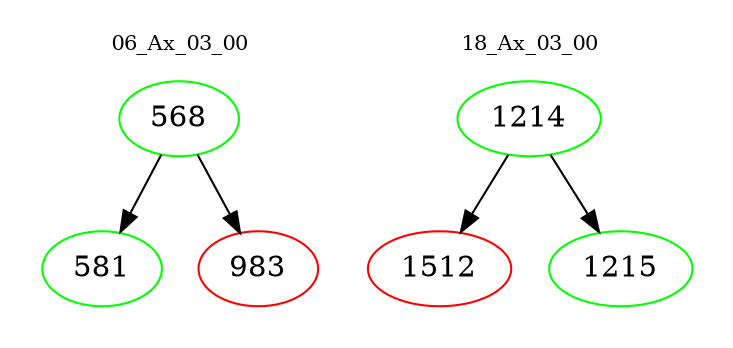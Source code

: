 digraph{
subgraph cluster_0 {
color = white
label = "06_Ax_03_00";
fontsize=10;
T0_568 [label="568", color="green"]
T0_568 -> T0_581 [color="black"]
T0_581 [label="581", color="green"]
T0_568 -> T0_983 [color="black"]
T0_983 [label="983", color="red"]
}
subgraph cluster_1 {
color = white
label = "18_Ax_03_00";
fontsize=10;
T1_1214 [label="1214", color="green"]
T1_1214 -> T1_1512 [color="black"]
T1_1512 [label="1512", color="red"]
T1_1214 -> T1_1215 [color="black"]
T1_1215 [label="1215", color="green"]
}
}
